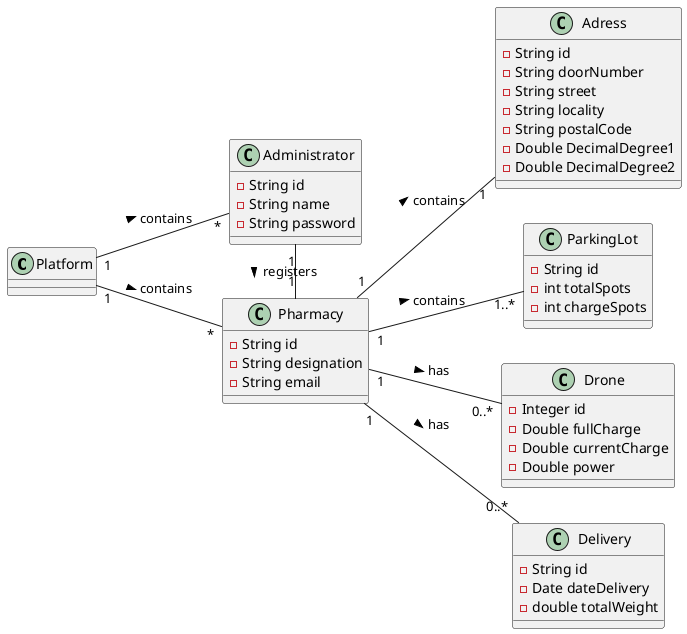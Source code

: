 @startuml

left to right direction

class Platform{
}

class Administrator{
  -String id
  -String name
  -String password
}

class Pharmacy {
  -String id
  -String designation
  -String email
}

class Adress {
  -String id
  -String doorNumber
  -String street
  -String locality
  -String postalCode
  -Double DecimalDegree1
  -Double DecimalDegree2
}

class ParkingLot {
  -String id
  -int totalSpots
  -int chargeSpots
}

class Drone {
  -Integer id
  -Double fullCharge
  -Double currentCharge
  -Double power
}

class Delivery {
  -String id
  -Date dateDelivery
  -double totalWeight
}


Platform"1" -- "*"Pharmacy : contains >
Platform"1" -- "*"Administrator : contains >

Pharmacy"1" -- "1..*" ParkingLot : contains >
Pharmacy"1" -- "1" Adress : contains >
Pharmacy"1" -- "0..*" Drone : has >
Pharmacy"1" -- "0..*" Delivery : has >

Administrator"1" - "1" Pharmacy : registers >



@enduml
